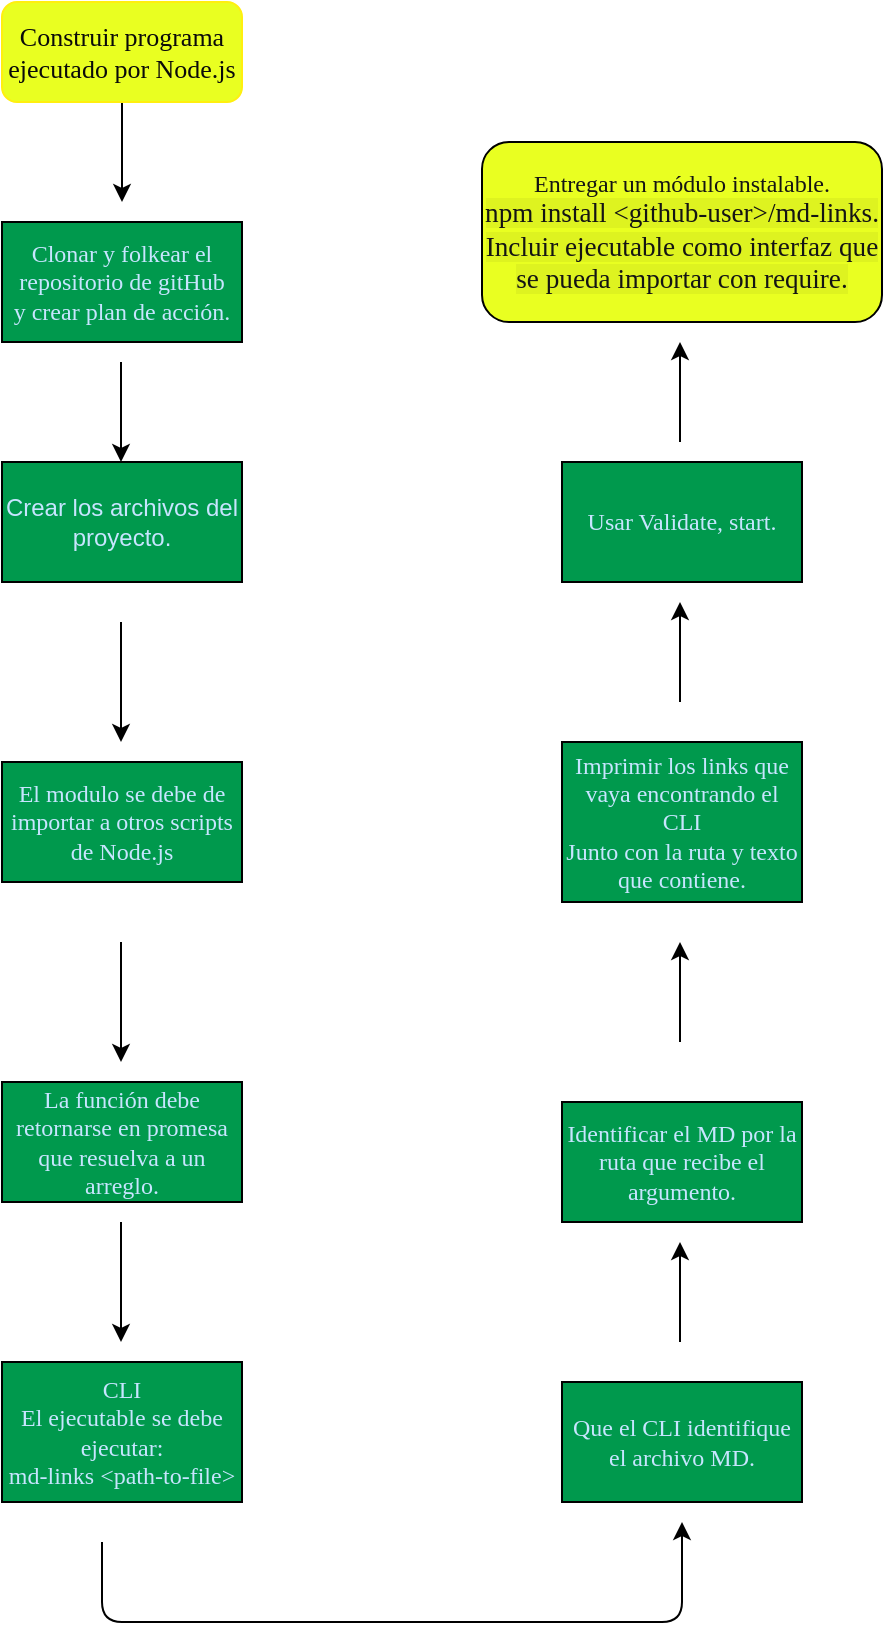 <mxfile version="14.5.3" type="github">
  <diagram id="C5RBs43oDa-KdzZeNtuy" name="Page-1">
    <mxGraphModel dx="868" dy="482" grid="1" gridSize="10" guides="1" tooltips="1" connect="1" arrows="1" fold="1" page="1" pageScale="1" pageWidth="827" pageHeight="1169" math="0" shadow="0">
      <root>
        <mxCell id="WIyWlLk6GJQsqaUBKTNV-0" />
        <mxCell id="WIyWlLk6GJQsqaUBKTNV-1" parent="WIyWlLk6GJQsqaUBKTNV-0" />
        <mxCell id="JF5rWnVHhKtfHpgvyjQA-11" style="edgeStyle=orthogonalEdgeStyle;rounded=0;orthogonalLoop=1;jettySize=auto;html=1;" parent="WIyWlLk6GJQsqaUBKTNV-1" source="WIyWlLk6GJQsqaUBKTNV-3" edge="1">
          <mxGeometry relative="1" as="geometry">
            <mxPoint x="210" y="170" as="targetPoint" />
          </mxGeometry>
        </mxCell>
        <mxCell id="WIyWlLk6GJQsqaUBKTNV-3" value="&lt;font style=&quot;font-size: 13px&quot;&gt;Construir programa ejecutado por Node.js&lt;/font&gt;" style="rounded=1;whiteSpace=wrap;html=1;fontSize=12;glass=0;strokeWidth=1;shadow=0;fillColor=#E9FF21;fontFamily=Tahoma;strokeColor=#FFEF0F;fontColor=#0A0A0A;" parent="WIyWlLk6GJQsqaUBKTNV-1" vertex="1">
          <mxGeometry x="150" y="70" width="120" height="50" as="geometry" />
        </mxCell>
        <mxCell id="JF5rWnVHhKtfHpgvyjQA-0" value="Clonar y folkear el repositorio de gitHub&lt;br&gt;y crear plan de acción." style="rounded=0;whiteSpace=wrap;html=1;fillColor=#00994D;fontFamily=Tahoma;fontColor=#C7E5FF;" parent="WIyWlLk6GJQsqaUBKTNV-1" vertex="1">
          <mxGeometry x="150" y="180" width="120" height="60" as="geometry" />
        </mxCell>
        <mxCell id="JF5rWnVHhKtfHpgvyjQA-2" value="Crear los archivos del proyecto." style="rounded=0;whiteSpace=wrap;html=1;fillColor=#00994D;fontColor=#C7E5FF;" parent="WIyWlLk6GJQsqaUBKTNV-1" vertex="1">
          <mxGeometry x="150" y="300" width="120" height="60" as="geometry" />
        </mxCell>
        <mxCell id="JF5rWnVHhKtfHpgvyjQA-5" value="" style="endArrow=classic;html=1;" parent="WIyWlLk6GJQsqaUBKTNV-1" edge="1">
          <mxGeometry width="50" height="50" relative="1" as="geometry">
            <mxPoint x="209.5" y="380" as="sourcePoint" />
            <mxPoint x="209.5" y="440" as="targetPoint" />
            <Array as="points">
              <mxPoint x="209.5" y="420" />
            </Array>
          </mxGeometry>
        </mxCell>
        <mxCell id="JF5rWnVHhKtfHpgvyjQA-6" value="El modulo se debe de importar a otros scripts de Node.js" style="rounded=0;whiteSpace=wrap;html=1;fillColor=#00994D;fontColor=#C7E5FF;fontFamily=Tahoma;" parent="WIyWlLk6GJQsqaUBKTNV-1" vertex="1">
          <mxGeometry x="150" y="450" width="120" height="60" as="geometry" />
        </mxCell>
        <mxCell id="JF5rWnVHhKtfHpgvyjQA-7" value="" style="endArrow=classic;html=1;" parent="WIyWlLk6GJQsqaUBKTNV-1" edge="1">
          <mxGeometry width="50" height="50" relative="1" as="geometry">
            <mxPoint x="209.5" y="540" as="sourcePoint" />
            <mxPoint x="209.5" y="600" as="targetPoint" />
            <Array as="points">
              <mxPoint x="209.5" y="580" />
            </Array>
          </mxGeometry>
        </mxCell>
        <mxCell id="JF5rWnVHhKtfHpgvyjQA-8" value="La función debe retornarse en promesa que resuelva a un arreglo." style="rounded=0;whiteSpace=wrap;html=1;fillColor=#00994D;fontFamily=Tahoma;fontColor=#C7E5FF;" parent="WIyWlLk6GJQsqaUBKTNV-1" vertex="1">
          <mxGeometry x="150" y="610" width="120" height="60" as="geometry" />
        </mxCell>
        <mxCell id="JF5rWnVHhKtfHpgvyjQA-9" value="CLI&lt;br&gt;El ejecutable se debe ejecutar:&lt;br&gt;md-links &amp;lt;path-to-file&amp;gt;" style="rounded=0;whiteSpace=wrap;html=1;fillColor=#00994D;fontColor=#C7E5FF;fontFamily=Tahoma;" parent="WIyWlLk6GJQsqaUBKTNV-1" vertex="1">
          <mxGeometry x="150" y="750" width="120" height="70" as="geometry" />
        </mxCell>
        <mxCell id="JF5rWnVHhKtfHpgvyjQA-10" value="" style="endArrow=classic;html=1;" parent="WIyWlLk6GJQsqaUBKTNV-1" edge="1">
          <mxGeometry width="50" height="50" relative="1" as="geometry">
            <mxPoint x="209.5" y="680" as="sourcePoint" />
            <mxPoint x="209.5" y="740" as="targetPoint" />
            <Array as="points">
              <mxPoint x="209.5" y="720" />
            </Array>
          </mxGeometry>
        </mxCell>
        <mxCell id="JF5rWnVHhKtfHpgvyjQA-17" value="&lt;span style=&quot;&quot;&gt;Que el CLI identifique el archivo MD.&lt;/span&gt;" style="rounded=0;whiteSpace=wrap;html=1;fillColor=#00994D;fontFamily=Tahoma;fontColor=#C7E5FF;" parent="WIyWlLk6GJQsqaUBKTNV-1" vertex="1">
          <mxGeometry x="430" y="760" width="120" height="60" as="geometry" />
        </mxCell>
        <mxCell id="JF5rWnVHhKtfHpgvyjQA-19" value="Identificar el MD por la ruta que recibe el argumento." style="rounded=0;whiteSpace=wrap;html=1;fillColor=#00994D;fontColor=#C7E5FF;fontFamily=Tahoma;" parent="WIyWlLk6GJQsqaUBKTNV-1" vertex="1">
          <mxGeometry x="430" y="620" width="120" height="60" as="geometry" />
        </mxCell>
        <mxCell id="JF5rWnVHhKtfHpgvyjQA-21" value="Imprimir los links que vaya encontrando el CLI&lt;br&gt;Junto con la ruta y texto que contiene." style="rounded=0;whiteSpace=wrap;html=1;fillColor=#00994D;fontColor=#C7E5FF;fontFamily=Tahoma;" parent="WIyWlLk6GJQsqaUBKTNV-1" vertex="1">
          <mxGeometry x="430" y="440" width="120" height="80" as="geometry" />
        </mxCell>
        <mxCell id="JF5rWnVHhKtfHpgvyjQA-30" value="Usar Validate, start." style="rounded=0;whiteSpace=wrap;html=1;fillColor=#00994D;fontColor=#C7E5FF;fontFamily=Tahoma;" parent="WIyWlLk6GJQsqaUBKTNV-1" vertex="1">
          <mxGeometry x="430" y="300" width="120" height="60" as="geometry" />
        </mxCell>
        <mxCell id="JF5rWnVHhKtfHpgvyjQA-32" value="Entregar un módulo instalable.&lt;br&gt;&lt;span style=&quot;font-size: 13.6px; background-color: rgba(27, 31, 35, 0.05);&quot;&gt;npm install &amp;lt;github-user&amp;gt;/md-links.&lt;br&gt;Incluir ejecutable como interfaz que se pueda importar con require.&lt;br&gt;&lt;/span&gt;" style="rounded=1;whiteSpace=wrap;html=1;fontColor=#141414;fontFamily=Tahoma;fillColor=#E9FF21;" parent="WIyWlLk6GJQsqaUBKTNV-1" vertex="1">
          <mxGeometry x="390" y="140" width="200" height="90" as="geometry" />
        </mxCell>
        <mxCell id="JF5rWnVHhKtfHpgvyjQA-35" value="" style="endArrow=classic;html=1;fontFamily=Tahoma;fontColor=#141414;" parent="WIyWlLk6GJQsqaUBKTNV-1" edge="1">
          <mxGeometry width="50" height="50" relative="1" as="geometry">
            <mxPoint x="489" y="740" as="sourcePoint" />
            <mxPoint x="489" y="690" as="targetPoint" />
          </mxGeometry>
        </mxCell>
        <mxCell id="JF5rWnVHhKtfHpgvyjQA-37" value="" style="endArrow=classic;html=1;fontFamily=Tahoma;fontColor=#141414;" parent="WIyWlLk6GJQsqaUBKTNV-1" edge="1">
          <mxGeometry width="50" height="50" relative="1" as="geometry">
            <mxPoint x="489" y="590" as="sourcePoint" />
            <mxPoint x="489" y="540" as="targetPoint" />
          </mxGeometry>
        </mxCell>
        <mxCell id="JF5rWnVHhKtfHpgvyjQA-38" value="" style="endArrow=classic;html=1;fontFamily=Tahoma;fontColor=#141414;" parent="WIyWlLk6GJQsqaUBKTNV-1" edge="1">
          <mxGeometry width="50" height="50" relative="1" as="geometry">
            <mxPoint x="489" y="420" as="sourcePoint" />
            <mxPoint x="489" y="370" as="targetPoint" />
          </mxGeometry>
        </mxCell>
        <mxCell id="JF5rWnVHhKtfHpgvyjQA-39" value="" style="endArrow=classic;html=1;fontFamily=Tahoma;fontColor=#141414;" parent="WIyWlLk6GJQsqaUBKTNV-1" edge="1">
          <mxGeometry width="50" height="50" relative="1" as="geometry">
            <mxPoint x="489" y="290" as="sourcePoint" />
            <mxPoint x="489" y="240" as="targetPoint" />
          </mxGeometry>
        </mxCell>
        <mxCell id="JF5rWnVHhKtfHpgvyjQA-42" value="" style="endArrow=classic;html=1;fontFamily=Tahoma;fontColor=#141414;" parent="WIyWlLk6GJQsqaUBKTNV-1" edge="1">
          <mxGeometry width="50" height="50" relative="1" as="geometry">
            <mxPoint x="200" y="840" as="sourcePoint" />
            <mxPoint x="490" y="830" as="targetPoint" />
            <Array as="points">
              <mxPoint x="200" y="880" />
              <mxPoint x="490" y="880" />
            </Array>
          </mxGeometry>
        </mxCell>
        <mxCell id="JF5rWnVHhKtfHpgvyjQA-43" style="edgeStyle=orthogonalEdgeStyle;rounded=0;orthogonalLoop=1;jettySize=auto;html=1;" parent="WIyWlLk6GJQsqaUBKTNV-1" edge="1">
          <mxGeometry relative="1" as="geometry">
            <mxPoint x="209.5" y="300" as="targetPoint" />
            <mxPoint x="209.5" y="250" as="sourcePoint" />
          </mxGeometry>
        </mxCell>
      </root>
    </mxGraphModel>
  </diagram>
</mxfile>
